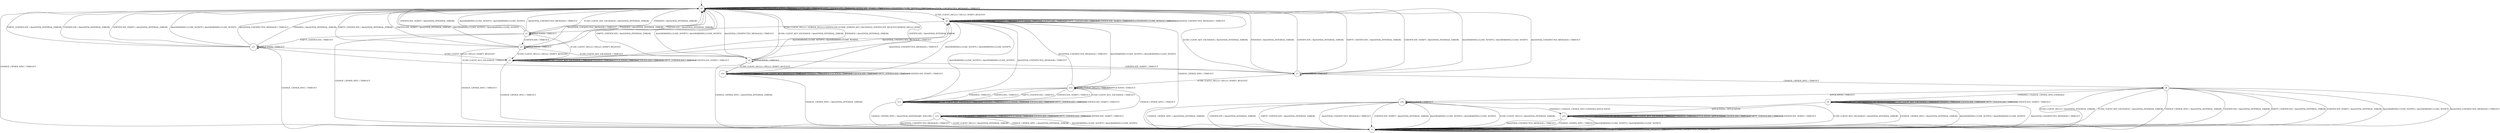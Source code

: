 digraph g {

	s0 [shape="circle" label="s0"];
	s1 [shape="circle" label="s1"];
	s2 [shape="circle" label="s2"];
	s3 [shape="circle" label="s3"];
	s4 [shape="circle" label="s4"];
	s5 [shape="circle" label="s5"];
	s6 [shape="circle" label="s6"];
	s7 [shape="circle" label="s7"];
	s8 [shape="circle" label="s8"];
	s9 [shape="circle" label="s9"];
	s10 [shape="circle" label="s10"];
	s11 [shape="circle" label="s11"];
	s12 [shape="circle" label="s12"];
	s13 [shape="circle" label="s13"];
	s14 [shape="circle" label="s14"];
	s15 [shape="circle" label="s15"];
	s16 [shape="circle" label="s16"];
	s0 -> s2 [label="ECDH_CLIENT_HELLO / HELLO_VERIFY_REQUEST"];
	s0 -> s0 [label="ECDH_CLIENT_KEY_EXCHANGE / TIMEOUT"];
	s0 -> s1 [label="CHANGE_CIPHER_SPEC / TIMEOUT"];
	s0 -> s0 [label="FINISHED / TIMEOUT"];
	s0 -> s0 [label="APPLICATION / TIMEOUT"];
	s0 -> s0 [label="CERTIFICATE / TIMEOUT"];
	s0 -> s0 [label="EMPTY_CERTIFICATE / TIMEOUT"];
	s0 -> s0 [label="CERTIFICATE_VERIFY / TIMEOUT"];
	s0 -> s0 [label="Alert(WARNING,CLOSE_NOTIFY) / TIMEOUT"];
	s0 -> s0 [label="Alert(FATAL,UNEXPECTED_MESSAGE) / TIMEOUT"];
	s1 -> s1 [label="ECDH_CLIENT_HELLO / TIMEOUT"];
	s1 -> s1 [label="ECDH_CLIENT_KEY_EXCHANGE / TIMEOUT"];
	s1 -> s1 [label="CHANGE_CIPHER_SPEC / TIMEOUT"];
	s1 -> s1 [label="FINISHED / TIMEOUT"];
	s1 -> s1 [label="APPLICATION / TIMEOUT"];
	s1 -> s1 [label="CERTIFICATE / TIMEOUT"];
	s1 -> s1 [label="EMPTY_CERTIFICATE / TIMEOUT"];
	s1 -> s1 [label="CERTIFICATE_VERIFY / TIMEOUT"];
	s1 -> s1 [label="Alert(WARNING,CLOSE_NOTIFY) / TIMEOUT"];
	s1 -> s1 [label="Alert(FATAL,UNEXPECTED_MESSAGE) / TIMEOUT"];
	s2 -> s3 [label="ECDH_CLIENT_HELLO / SERVER_HELLO,CERTIFICATE,ECDHE_SERVER_KEY_EXCHANGE,CERTIFICATE_REQUEST,SERVER_HELLO_DONE"];
	s2 -> s2 [label="ECDH_CLIENT_KEY_EXCHANGE / TIMEOUT"];
	s2 -> s1 [label="CHANGE_CIPHER_SPEC / TIMEOUT"];
	s2 -> s2 [label="FINISHED / TIMEOUT"];
	s2 -> s2 [label="APPLICATION / TIMEOUT"];
	s2 -> s2 [label="CERTIFICATE / TIMEOUT"];
	s2 -> s2 [label="EMPTY_CERTIFICATE / TIMEOUT"];
	s2 -> s2 [label="CERTIFICATE_VERIFY / TIMEOUT"];
	s2 -> s2 [label="Alert(WARNING,CLOSE_NOTIFY) / TIMEOUT"];
	s2 -> s2 [label="Alert(FATAL,UNEXPECTED_MESSAGE) / TIMEOUT"];
	s3 -> s5 [label="ECDH_CLIENT_HELLO / HELLO_VERIFY_REQUEST"];
	s3 -> s0 [label="ECDH_CLIENT_KEY_EXCHANGE / Alert(FATAL,INTERNAL_ERROR)"];
	s3 -> s1 [label="CHANGE_CIPHER_SPEC / TIMEOUT"];
	s3 -> s0 [label="FINISHED / Alert(FATAL,INTERNAL_ERROR)"];
	s3 -> s3 [label="APPLICATION / TIMEOUT"];
	s3 -> s4 [label="CERTIFICATE / TIMEOUT"];
	s3 -> s11 [label="EMPTY_CERTIFICATE / TIMEOUT"];
	s3 -> s0 [label="CERTIFICATE_VERIFY / Alert(FATAL,INTERNAL_ERROR)"];
	s3 -> s0 [label="Alert(WARNING,CLOSE_NOTIFY) / Alert(WARNING,CLOSE_NOTIFY)"];
	s3 -> s0 [label="Alert(FATAL,UNEXPECTED_MESSAGE) / TIMEOUT"];
	s4 -> s5 [label="ECDH_CLIENT_HELLO / HELLO_VERIFY_REQUEST"];
	s4 -> s6 [label="ECDH_CLIENT_KEY_EXCHANGE / TIMEOUT"];
	s4 -> s1 [label="CHANGE_CIPHER_SPEC / TIMEOUT"];
	s4 -> s0 [label="FINISHED / Alert(FATAL,INTERNAL_ERROR)"];
	s4 -> s4 [label="APPLICATION / TIMEOUT"];
	s4 -> s0 [label="CERTIFICATE / Alert(FATAL,INTERNAL_ERROR)"];
	s4 -> s0 [label="EMPTY_CERTIFICATE / Alert(FATAL,INTERNAL_ERROR)"];
	s4 -> s0 [label="CERTIFICATE_VERIFY / Alert(FATAL,INTERNAL_ERROR)"];
	s4 -> s0 [label="Alert(WARNING,CLOSE_NOTIFY) / Alert(WARNING,CLOSE_NOTIFY)"];
	s4 -> s0 [label="Alert(FATAL,UNEXPECTED_MESSAGE) / TIMEOUT"];
	s5 -> s5 [label="ECDH_CLIENT_HELLO / TIMEOUT"];
	s5 -> s5 [label="ECDH_CLIENT_KEY_EXCHANGE / TIMEOUT"];
	s5 -> s1 [label="CHANGE_CIPHER_SPEC / TIMEOUT"];
	s5 -> s5 [label="FINISHED / TIMEOUT"];
	s5 -> s5 [label="APPLICATION / TIMEOUT"];
	s5 -> s5 [label="CERTIFICATE / TIMEOUT"];
	s5 -> s5 [label="EMPTY_CERTIFICATE / TIMEOUT"];
	s5 -> s5 [label="CERTIFICATE_VERIFY / TIMEOUT"];
	s5 -> s2 [label="Alert(WARNING,CLOSE_NOTIFY) / Alert(WARNING,CLOSE_NOTIFY)"];
	s5 -> s2 [label="Alert(FATAL,UNEXPECTED_MESSAGE) / TIMEOUT"];
	s6 -> s10 [label="ECDH_CLIENT_HELLO / HELLO_VERIFY_REQUEST"];
	s6 -> s0 [label="ECDH_CLIENT_KEY_EXCHANGE / Alert(FATAL,INTERNAL_ERROR)"];
	s6 -> s1 [label="CHANGE_CIPHER_SPEC / Alert(FATAL,INTERNAL_ERROR)"];
	s6 -> s0 [label="FINISHED / Alert(FATAL,INTERNAL_ERROR)"];
	s6 -> s6 [label="APPLICATION / TIMEOUT"];
	s6 -> s0 [label="CERTIFICATE / Alert(FATAL,INTERNAL_ERROR)"];
	s6 -> s0 [label="EMPTY_CERTIFICATE / Alert(FATAL,INTERNAL_ERROR)"];
	s6 -> s7 [label="CERTIFICATE_VERIFY / TIMEOUT"];
	s6 -> s0 [label="Alert(WARNING,CLOSE_NOTIFY) / Alert(WARNING,CLOSE_NOTIFY)"];
	s6 -> s0 [label="Alert(FATAL,UNEXPECTED_MESSAGE) / TIMEOUT"];
	s7 -> s12 [label="ECDH_CLIENT_HELLO / HELLO_VERIFY_REQUEST"];
	s7 -> s0 [label="ECDH_CLIENT_KEY_EXCHANGE / Alert(FATAL,INTERNAL_ERROR)"];
	s7 -> s8 [label="CHANGE_CIPHER_SPEC / TIMEOUT"];
	s7 -> s0 [label="FINISHED / Alert(FATAL,INTERNAL_ERROR)"];
	s7 -> s7 [label="APPLICATION / TIMEOUT"];
	s7 -> s0 [label="CERTIFICATE / Alert(FATAL,INTERNAL_ERROR)"];
	s7 -> s0 [label="EMPTY_CERTIFICATE / Alert(FATAL,INTERNAL_ERROR)"];
	s7 -> s0 [label="CERTIFICATE_VERIFY / Alert(FATAL,INTERNAL_ERROR)"];
	s7 -> s0 [label="Alert(WARNING,CLOSE_NOTIFY) / Alert(WARNING,CLOSE_NOTIFY)"];
	s7 -> s0 [label="Alert(FATAL,UNEXPECTED_MESSAGE) / TIMEOUT"];
	s8 -> s1 [label="ECDH_CLIENT_HELLO / Alert(FATAL,INTERNAL_ERROR)"];
	s8 -> s1 [label="ECDH_CLIENT_KEY_EXCHANGE / Alert(FATAL,INTERNAL_ERROR)"];
	s8 -> s1 [label="CHANGE_CIPHER_SPEC / Alert(FATAL,INTERNAL_ERROR)"];
	s8 -> s9 [label="FINISHED / CHANGE_CIPHER_SPEC,FINISHED"];
	s8 -> s16 [label="APPLICATION / TIMEOUT"];
	s8 -> s1 [label="CERTIFICATE / Alert(FATAL,INTERNAL_ERROR)"];
	s8 -> s1 [label="EMPTY_CERTIFICATE / Alert(FATAL,INTERNAL_ERROR)"];
	s8 -> s1 [label="CERTIFICATE_VERIFY / Alert(FATAL,INTERNAL_ERROR)"];
	s8 -> s1 [label="Alert(WARNING,CLOSE_NOTIFY) / Alert(WARNING,CLOSE_NOTIFY)"];
	s8 -> s1 [label="Alert(FATAL,UNEXPECTED_MESSAGE) / TIMEOUT"];
	s9 -> s9 [label="ECDH_CLIENT_HELLO / Alert(WARNING,NO_RENEGOTIATION)"];
	s9 -> s9 [label="ECDH_CLIENT_KEY_EXCHANGE / TIMEOUT"];
	s9 -> s1 [label="CHANGE_CIPHER_SPEC / Alert(FATAL,INTERNAL_ERROR)"];
	s9 -> s9 [label="FINISHED / TIMEOUT"];
	s9 -> s14 [label="APPLICATION / APPLICATION"];
	s9 -> s9 [label="CERTIFICATE / TIMEOUT"];
	s9 -> s9 [label="EMPTY_CERTIFICATE / TIMEOUT"];
	s9 -> s9 [label="CERTIFICATE_VERIFY / TIMEOUT"];
	s9 -> s1 [label="Alert(WARNING,CLOSE_NOTIFY) / Alert(WARNING,CLOSE_NOTIFY)"];
	s9 -> s1 [label="Alert(FATAL,UNEXPECTED_MESSAGE) / TIMEOUT"];
	s10 -> s10 [label="ECDH_CLIENT_HELLO / TIMEOUT"];
	s10 -> s10 [label="ECDH_CLIENT_KEY_EXCHANGE / TIMEOUT"];
	s10 -> s1 [label="CHANGE_CIPHER_SPEC / Alert(FATAL,INTERNAL_ERROR)"];
	s10 -> s10 [label="FINISHED / TIMEOUT"];
	s10 -> s10 [label="APPLICATION / TIMEOUT"];
	s10 -> s10 [label="CERTIFICATE / TIMEOUT"];
	s10 -> s10 [label="EMPTY_CERTIFICATE / TIMEOUT"];
	s10 -> s10 [label="CERTIFICATE_VERIFY / TIMEOUT"];
	s10 -> s2 [label="Alert(WARNING,CLOSE_NOTIFY) / Alert(WARNING,CLOSE_NOTIFY)"];
	s10 -> s2 [label="Alert(FATAL,UNEXPECTED_MESSAGE) / TIMEOUT"];
	s11 -> s5 [label="ECDH_CLIENT_HELLO / HELLO_VERIFY_REQUEST"];
	s11 -> s7 [label="ECDH_CLIENT_KEY_EXCHANGE / TIMEOUT"];
	s11 -> s1 [label="CHANGE_CIPHER_SPEC / TIMEOUT"];
	s11 -> s0 [label="FINISHED / Alert(FATAL,INTERNAL_ERROR)"];
	s11 -> s11 [label="APPLICATION / TIMEOUT"];
	s11 -> s0 [label="CERTIFICATE / Alert(FATAL,INTERNAL_ERROR)"];
	s11 -> s0 [label="EMPTY_CERTIFICATE / Alert(FATAL,INTERNAL_ERROR)"];
	s11 -> s0 [label="CERTIFICATE_VERIFY / Alert(FATAL,INTERNAL_ERROR)"];
	s11 -> s0 [label="Alert(WARNING,CLOSE_NOTIFY) / Alert(WARNING,CLOSE_NOTIFY)"];
	s11 -> s0 [label="Alert(FATAL,UNEXPECTED_MESSAGE) / TIMEOUT"];
	s12 -> s12 [label="ECDH_CLIENT_HELLO / TIMEOUT"];
	s12 -> s13 [label="ECDH_CLIENT_KEY_EXCHANGE / TIMEOUT"];
	s12 -> s15 [label="CHANGE_CIPHER_SPEC / TIMEOUT"];
	s12 -> s13 [label="FINISHED / TIMEOUT"];
	s12 -> s12 [label="APPLICATION / TIMEOUT"];
	s12 -> s13 [label="CERTIFICATE / TIMEOUT"];
	s12 -> s13 [label="EMPTY_CERTIFICATE / TIMEOUT"];
	s12 -> s13 [label="CERTIFICATE_VERIFY / TIMEOUT"];
	s12 -> s2 [label="Alert(WARNING,CLOSE_NOTIFY) / Alert(WARNING,CLOSE_NOTIFY)"];
	s12 -> s2 [label="Alert(FATAL,UNEXPECTED_MESSAGE) / TIMEOUT"];
	s13 -> s13 [label="ECDH_CLIENT_HELLO / TIMEOUT"];
	s13 -> s13 [label="ECDH_CLIENT_KEY_EXCHANGE / TIMEOUT"];
	s13 -> s1 [label="CHANGE_CIPHER_SPEC / Alert(FATAL,HANDSHAKE_FAILURE)"];
	s13 -> s13 [label="FINISHED / TIMEOUT"];
	s13 -> s13 [label="APPLICATION / TIMEOUT"];
	s13 -> s13 [label="CERTIFICATE / TIMEOUT"];
	s13 -> s13 [label="EMPTY_CERTIFICATE / TIMEOUT"];
	s13 -> s13 [label="CERTIFICATE_VERIFY / TIMEOUT"];
	s13 -> s2 [label="Alert(WARNING,CLOSE_NOTIFY) / Alert(WARNING,CLOSE_NOTIFY)"];
	s13 -> s2 [label="Alert(FATAL,UNEXPECTED_MESSAGE) / TIMEOUT"];
	s14 -> s14 [label="ECDH_CLIENT_HELLO / Alert(WARNING,NO_RENEGOTIATION)"];
	s14 -> s14 [label="ECDH_CLIENT_KEY_EXCHANGE / TIMEOUT"];
	s14 -> s1 [label="CHANGE_CIPHER_SPEC / TIMEOUT"];
	s14 -> s14 [label="FINISHED / TIMEOUT"];
	s14 -> s14 [label="APPLICATION / APPLICATION"];
	s14 -> s14 [label="CERTIFICATE / TIMEOUT"];
	s14 -> s14 [label="EMPTY_CERTIFICATE / TIMEOUT"];
	s14 -> s14 [label="CERTIFICATE_VERIFY / TIMEOUT"];
	s14 -> s1 [label="Alert(WARNING,CLOSE_NOTIFY) / Alert(WARNING,CLOSE_NOTIFY)"];
	s14 -> s1 [label="Alert(FATAL,UNEXPECTED_MESSAGE) / TIMEOUT"];
	s15 -> s1 [label="ECDH_CLIENT_HELLO / Alert(FATAL,INTERNAL_ERROR)"];
	s15 -> s15 [label="ECDH_CLIENT_KEY_EXCHANGE / TIMEOUT"];
	s15 -> s1 [label="CHANGE_CIPHER_SPEC / Alert(FATAL,INTERNAL_ERROR)"];
	s15 -> s15 [label="FINISHED / TIMEOUT"];
	s15 -> s15 [label="APPLICATION / TIMEOUT"];
	s15 -> s15 [label="CERTIFICATE / TIMEOUT"];
	s15 -> s15 [label="EMPTY_CERTIFICATE / TIMEOUT"];
	s15 -> s15 [label="CERTIFICATE_VERIFY / TIMEOUT"];
	s15 -> s1 [label="Alert(WARNING,CLOSE_NOTIFY) / Alert(WARNING,CLOSE_NOTIFY)"];
	s15 -> s1 [label="Alert(FATAL,UNEXPECTED_MESSAGE) / TIMEOUT"];
	s16 -> s1 [label="ECDH_CLIENT_HELLO / Alert(FATAL,INTERNAL_ERROR)"];
	s16 -> s1 [label="ECDH_CLIENT_KEY_EXCHANGE / Alert(FATAL,INTERNAL_ERROR)"];
	s16 -> s1 [label="CHANGE_CIPHER_SPEC / Alert(FATAL,INTERNAL_ERROR)"];
	s16 -> s14 [label="FINISHED / CHANGE_CIPHER_SPEC,FINISHED,APPLICATION"];
	s16 -> s16 [label="APPLICATION / TIMEOUT"];
	s16 -> s1 [label="CERTIFICATE / Alert(FATAL,INTERNAL_ERROR)"];
	s16 -> s1 [label="EMPTY_CERTIFICATE / Alert(FATAL,INTERNAL_ERROR)"];
	s16 -> s1 [label="CERTIFICATE_VERIFY / Alert(FATAL,INTERNAL_ERROR)"];
	s16 -> s1 [label="Alert(WARNING,CLOSE_NOTIFY) / Alert(WARNING,CLOSE_NOTIFY)"];
	s16 -> s1 [label="Alert(FATAL,UNEXPECTED_MESSAGE) / TIMEOUT"];

__start0 [label="" shape="none" width="0" height="0"];
__start0 -> s0;

}

